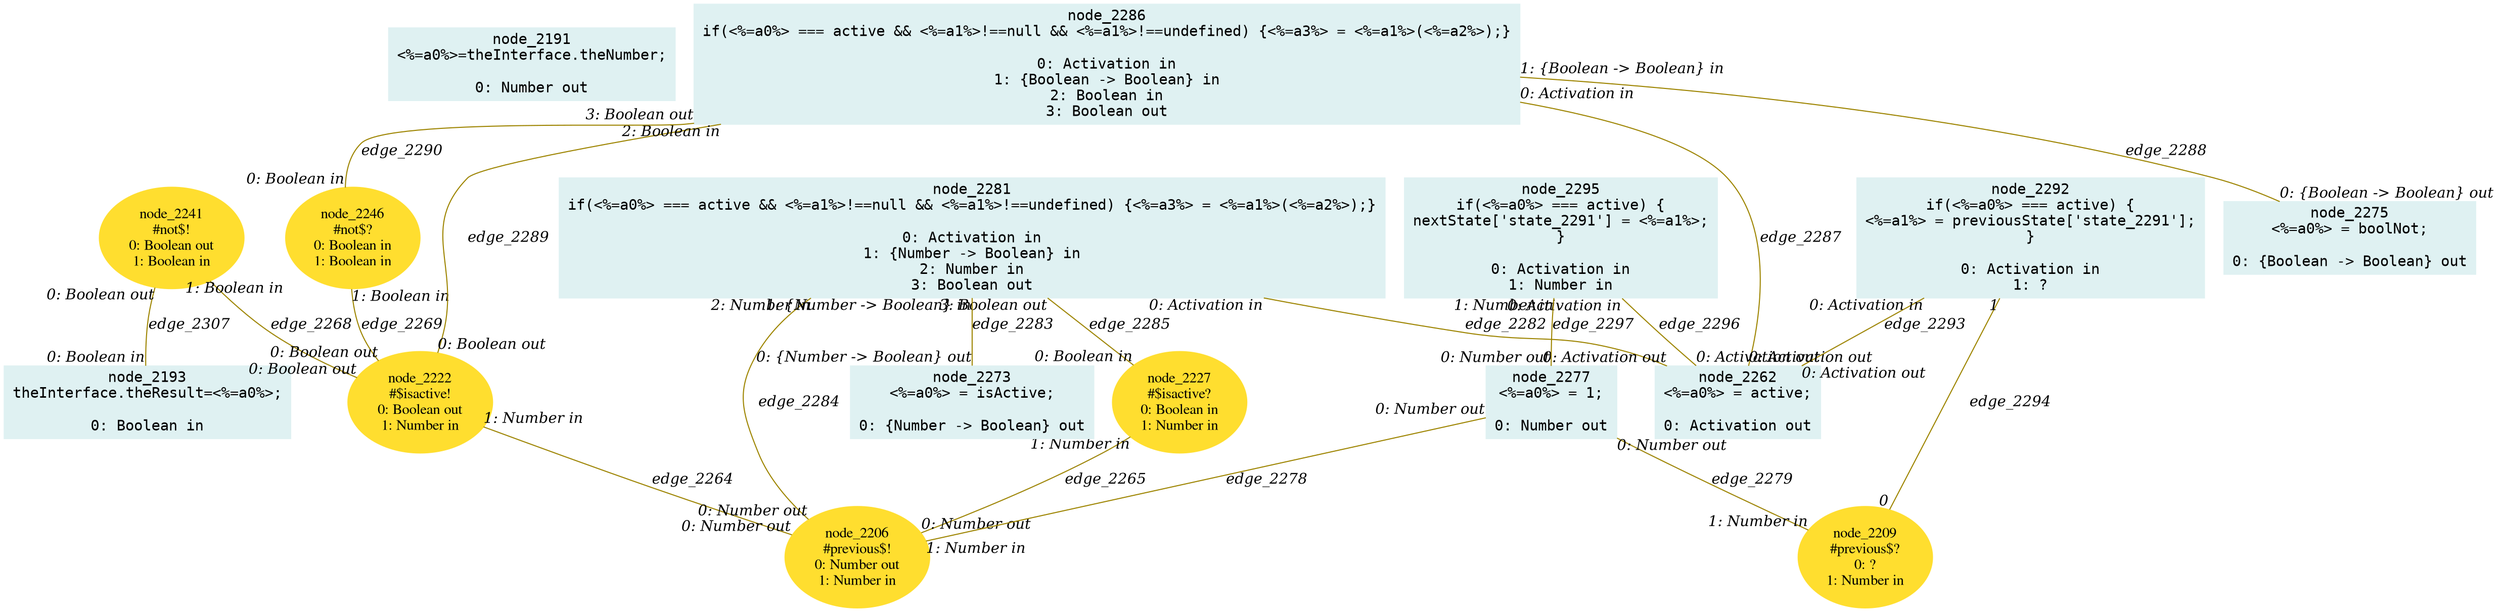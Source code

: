 digraph g{node_2191 [shape="box", style="filled", color="#dff1f2", fontname="Courier", label="node_2191
<%=a0%>=theInterface.theNumber;

0: Number out" ]
node_2193 [shape="box", style="filled", color="#dff1f2", fontname="Courier", label="node_2193
theInterface.theResult=<%=a0%>;

0: Boolean in" ]
node_2206 [shape="ellipse", style="filled", color="#ffde2f", fontname="Times", label="node_2206
#previous$!
0: Number out
1: Number in" ]
node_2209 [shape="ellipse", style="filled", color="#ffde2f", fontname="Times", label="node_2209
#previous$?
0: ?
1: Number in" ]
node_2222 [shape="ellipse", style="filled", color="#ffde2f", fontname="Times", label="node_2222
#$isactive!
0: Boolean out
1: Number in" ]
node_2227 [shape="ellipse", style="filled", color="#ffde2f", fontname="Times", label="node_2227
#$isactive?
0: Boolean in
1: Number in" ]
node_2241 [shape="ellipse", style="filled", color="#ffde2f", fontname="Times", label="node_2241
#not$!
0: Boolean out
1: Boolean in" ]
node_2246 [shape="ellipse", style="filled", color="#ffde2f", fontname="Times", label="node_2246
#not$?
0: Boolean in
1: Boolean in" ]
node_2262 [shape="box", style="filled", color="#dff1f2", fontname="Courier", label="node_2262
<%=a0%> = active;

0: Activation out" ]
node_2273 [shape="box", style="filled", color="#dff1f2", fontname="Courier", label="node_2273
<%=a0%> = isActive;

0: {Number -> Boolean} out" ]
node_2275 [shape="box", style="filled", color="#dff1f2", fontname="Courier", label="node_2275
<%=a0%> = boolNot;

0: {Boolean -> Boolean} out" ]
node_2277 [shape="box", style="filled", color="#dff1f2", fontname="Courier", label="node_2277
<%=a0%> = 1;

0: Number out" ]
node_2281 [shape="box", style="filled", color="#dff1f2", fontname="Courier", label="node_2281
if(<%=a0%> === active && <%=a1%>!==null && <%=a1%>!==undefined) {<%=a3%> = <%=a1%>(<%=a2%>);}

0: Activation in
1: {Number -> Boolean} in
2: Number in
3: Boolean out" ]
node_2286 [shape="box", style="filled", color="#dff1f2", fontname="Courier", label="node_2286
if(<%=a0%> === active && <%=a1%>!==null && <%=a1%>!==undefined) {<%=a3%> = <%=a1%>(<%=a2%>);}

0: Activation in
1: {Boolean -> Boolean} in
2: Boolean in
3: Boolean out" ]
node_2292 [shape="box", style="filled", color="#dff1f2", fontname="Courier", label="node_2292
if(<%=a0%> === active) {
<%=a1%> = previousState['state_2291'];
}

0: Activation in
1: ?" ]
node_2295 [shape="box", style="filled", color="#dff1f2", fontname="Courier", label="node_2295
if(<%=a0%> === active) {
nextState['state_2291'] = <%=a1%>;
}

0: Activation in
1: Number in" ]
node_2222 -> node_2206 [dir=none, arrowHead=none, fontname="Times-Italic", arrowsize=1, color="#9d8400", label="edge_2264",  headlabel="0: Number out", taillabel="1: Number in" ]
node_2227 -> node_2206 [dir=none, arrowHead=none, fontname="Times-Italic", arrowsize=1, color="#9d8400", label="edge_2265",  headlabel="0: Number out", taillabel="1: Number in" ]
node_2241 -> node_2222 [dir=none, arrowHead=none, fontname="Times-Italic", arrowsize=1, color="#9d8400", label="edge_2268",  headlabel="0: Boolean out", taillabel="1: Boolean in" ]
node_2246 -> node_2222 [dir=none, arrowHead=none, fontname="Times-Italic", arrowsize=1, color="#9d8400", label="edge_2269",  headlabel="0: Boolean out", taillabel="1: Boolean in" ]
node_2277 -> node_2206 [dir=none, arrowHead=none, fontname="Times-Italic", arrowsize=1, color="#9d8400", label="edge_2278",  headlabel="1: Number in", taillabel="0: Number out" ]
node_2277 -> node_2209 [dir=none, arrowHead=none, fontname="Times-Italic", arrowsize=1, color="#9d8400", label="edge_2279",  headlabel="1: Number in", taillabel="0: Number out" ]
node_2281 -> node_2262 [dir=none, arrowHead=none, fontname="Times-Italic", arrowsize=1, color="#9d8400", label="edge_2282",  headlabel="0: Activation out", taillabel="0: Activation in" ]
node_2281 -> node_2273 [dir=none, arrowHead=none, fontname="Times-Italic", arrowsize=1, color="#9d8400", label="edge_2283",  headlabel="0: {Number -> Boolean} out", taillabel="1: {Number -> Boolean} in" ]
node_2281 -> node_2206 [dir=none, arrowHead=none, fontname="Times-Italic", arrowsize=1, color="#9d8400", label="edge_2284",  headlabel="0: Number out", taillabel="2: Number in" ]
node_2281 -> node_2227 [dir=none, arrowHead=none, fontname="Times-Italic", arrowsize=1, color="#9d8400", label="edge_2285",  headlabel="0: Boolean in", taillabel="3: Boolean out" ]
node_2286 -> node_2262 [dir=none, arrowHead=none, fontname="Times-Italic", arrowsize=1, color="#9d8400", label="edge_2287",  headlabel="0: Activation out", taillabel="0: Activation in" ]
node_2286 -> node_2275 [dir=none, arrowHead=none, fontname="Times-Italic", arrowsize=1, color="#9d8400", label="edge_2288",  headlabel="0: {Boolean -> Boolean} out", taillabel="1: {Boolean -> Boolean} in" ]
node_2286 -> node_2222 [dir=none, arrowHead=none, fontname="Times-Italic", arrowsize=1, color="#9d8400", label="edge_2289",  headlabel="0: Boolean out", taillabel="2: Boolean in" ]
node_2286 -> node_2246 [dir=none, arrowHead=none, fontname="Times-Italic", arrowsize=1, color="#9d8400", label="edge_2290",  headlabel="0: Boolean in", taillabel="3: Boolean out" ]
node_2292 -> node_2262 [dir=none, arrowHead=none, fontname="Times-Italic", arrowsize=1, color="#9d8400", label="edge_2293",  headlabel="0: Activation out", taillabel="0: Activation in" ]
node_2292 -> node_2209 [dir=none, arrowHead=none, fontname="Times-Italic", arrowsize=1, color="#9d8400", label="edge_2294",  headlabel="0", taillabel="1" ]
node_2295 -> node_2262 [dir=none, arrowHead=none, fontname="Times-Italic", arrowsize=1, color="#9d8400", label="edge_2296",  headlabel="0: Activation out", taillabel="0: Activation in" ]
node_2295 -> node_2277 [dir=none, arrowHead=none, fontname="Times-Italic", arrowsize=1, color="#9d8400", label="edge_2297",  headlabel="0: Number out", taillabel="1: Number in" ]
node_2241 -> node_2193 [dir=none, arrowHead=none, fontname="Times-Italic", arrowsize=1, color="#9d8400", label="edge_2307",  headlabel="0: Boolean in", taillabel="0: Boolean out" ]
}